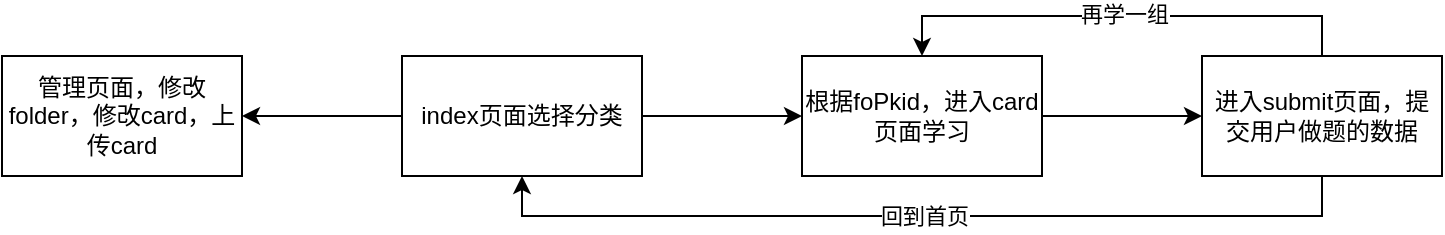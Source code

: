 <mxfile version="22.0.3" type="device">
  <diagram name="第 1 页" id="1goCTUkQ9slhPH8tMxU5">
    <mxGraphModel dx="2048" dy="823" grid="1" gridSize="10" guides="1" tooltips="1" connect="1" arrows="1" fold="1" page="1" pageScale="1" pageWidth="827" pageHeight="1169" math="0" shadow="0">
      <root>
        <mxCell id="0" />
        <mxCell id="1" parent="0" />
        <mxCell id="FJyOjgpunM_lzgJwACL2-3" value="" style="edgeStyle=orthogonalEdgeStyle;rounded=0;orthogonalLoop=1;jettySize=auto;html=1;" parent="1" source="FJyOjgpunM_lzgJwACL2-1" target="FJyOjgpunM_lzgJwACL2-2" edge="1">
          <mxGeometry relative="1" as="geometry" />
        </mxCell>
        <mxCell id="ZRVB5VBIsXJibKS701wf-4" value="" style="edgeStyle=orthogonalEdgeStyle;rounded=0;orthogonalLoop=1;jettySize=auto;html=1;" edge="1" parent="1" source="FJyOjgpunM_lzgJwACL2-1" target="ZRVB5VBIsXJibKS701wf-3">
          <mxGeometry relative="1" as="geometry" />
        </mxCell>
        <mxCell id="FJyOjgpunM_lzgJwACL2-1" value="index页面选择分类" style="rounded=0;whiteSpace=wrap;html=1;" parent="1" vertex="1">
          <mxGeometry x="100" y="360" width="120" height="60" as="geometry" />
        </mxCell>
        <mxCell id="FJyOjgpunM_lzgJwACL2-5" value="" style="edgeStyle=orthogonalEdgeStyle;rounded=0;orthogonalLoop=1;jettySize=auto;html=1;" parent="1" source="FJyOjgpunM_lzgJwACL2-2" target="FJyOjgpunM_lzgJwACL2-4" edge="1">
          <mxGeometry relative="1" as="geometry" />
        </mxCell>
        <mxCell id="FJyOjgpunM_lzgJwACL2-2" value="根据foPkid，进入card页面学习" style="whiteSpace=wrap;html=1;rounded=0;" parent="1" vertex="1">
          <mxGeometry x="300" y="360" width="120" height="60" as="geometry" />
        </mxCell>
        <mxCell id="FJyOjgpunM_lzgJwACL2-7" value="" style="edgeStyle=orthogonalEdgeStyle;rounded=0;orthogonalLoop=1;jettySize=auto;html=1;entryX=0.5;entryY=0;entryDx=0;entryDy=0;" parent="1" source="FJyOjgpunM_lzgJwACL2-4" target="FJyOjgpunM_lzgJwACL2-2" edge="1">
          <mxGeometry relative="1" as="geometry">
            <mxPoint x="560" y="280" as="targetPoint" />
            <Array as="points">
              <mxPoint x="560" y="340" />
              <mxPoint x="360" y="340" />
            </Array>
          </mxGeometry>
        </mxCell>
        <mxCell id="FJyOjgpunM_lzgJwACL2-8" value="再学一组" style="edgeLabel;html=1;align=center;verticalAlign=middle;resizable=0;points=[];" parent="FJyOjgpunM_lzgJwACL2-7" vertex="1" connectable="0">
          <mxGeometry x="-0.003" y="-1" relative="1" as="geometry">
            <mxPoint as="offset" />
          </mxGeometry>
        </mxCell>
        <mxCell id="FJyOjgpunM_lzgJwACL2-10" value="" style="edgeStyle=orthogonalEdgeStyle;rounded=0;orthogonalLoop=1;jettySize=auto;html=1;entryX=0.5;entryY=1;entryDx=0;entryDy=0;" parent="1" source="FJyOjgpunM_lzgJwACL2-4" target="FJyOjgpunM_lzgJwACL2-1" edge="1">
          <mxGeometry relative="1" as="geometry">
            <mxPoint x="560" y="500" as="targetPoint" />
            <Array as="points">
              <mxPoint x="560" y="440" />
              <mxPoint x="160" y="440" />
            </Array>
          </mxGeometry>
        </mxCell>
        <mxCell id="FJyOjgpunM_lzgJwACL2-11" value="回到首页" style="edgeLabel;html=1;align=center;verticalAlign=middle;resizable=0;points=[];" parent="FJyOjgpunM_lzgJwACL2-10" vertex="1" connectable="0">
          <mxGeometry x="-0.002" relative="1" as="geometry">
            <mxPoint as="offset" />
          </mxGeometry>
        </mxCell>
        <mxCell id="FJyOjgpunM_lzgJwACL2-4" value="进入submit页面，提交用户做题的数据" style="whiteSpace=wrap;html=1;rounded=0;" parent="1" vertex="1">
          <mxGeometry x="500" y="360" width="120" height="60" as="geometry" />
        </mxCell>
        <mxCell id="ZRVB5VBIsXJibKS701wf-3" value="管理页面，修改folder，修改card，上传card" style="whiteSpace=wrap;html=1;rounded=0;" vertex="1" parent="1">
          <mxGeometry x="-100" y="360" width="120" height="60" as="geometry" />
        </mxCell>
      </root>
    </mxGraphModel>
  </diagram>
</mxfile>
